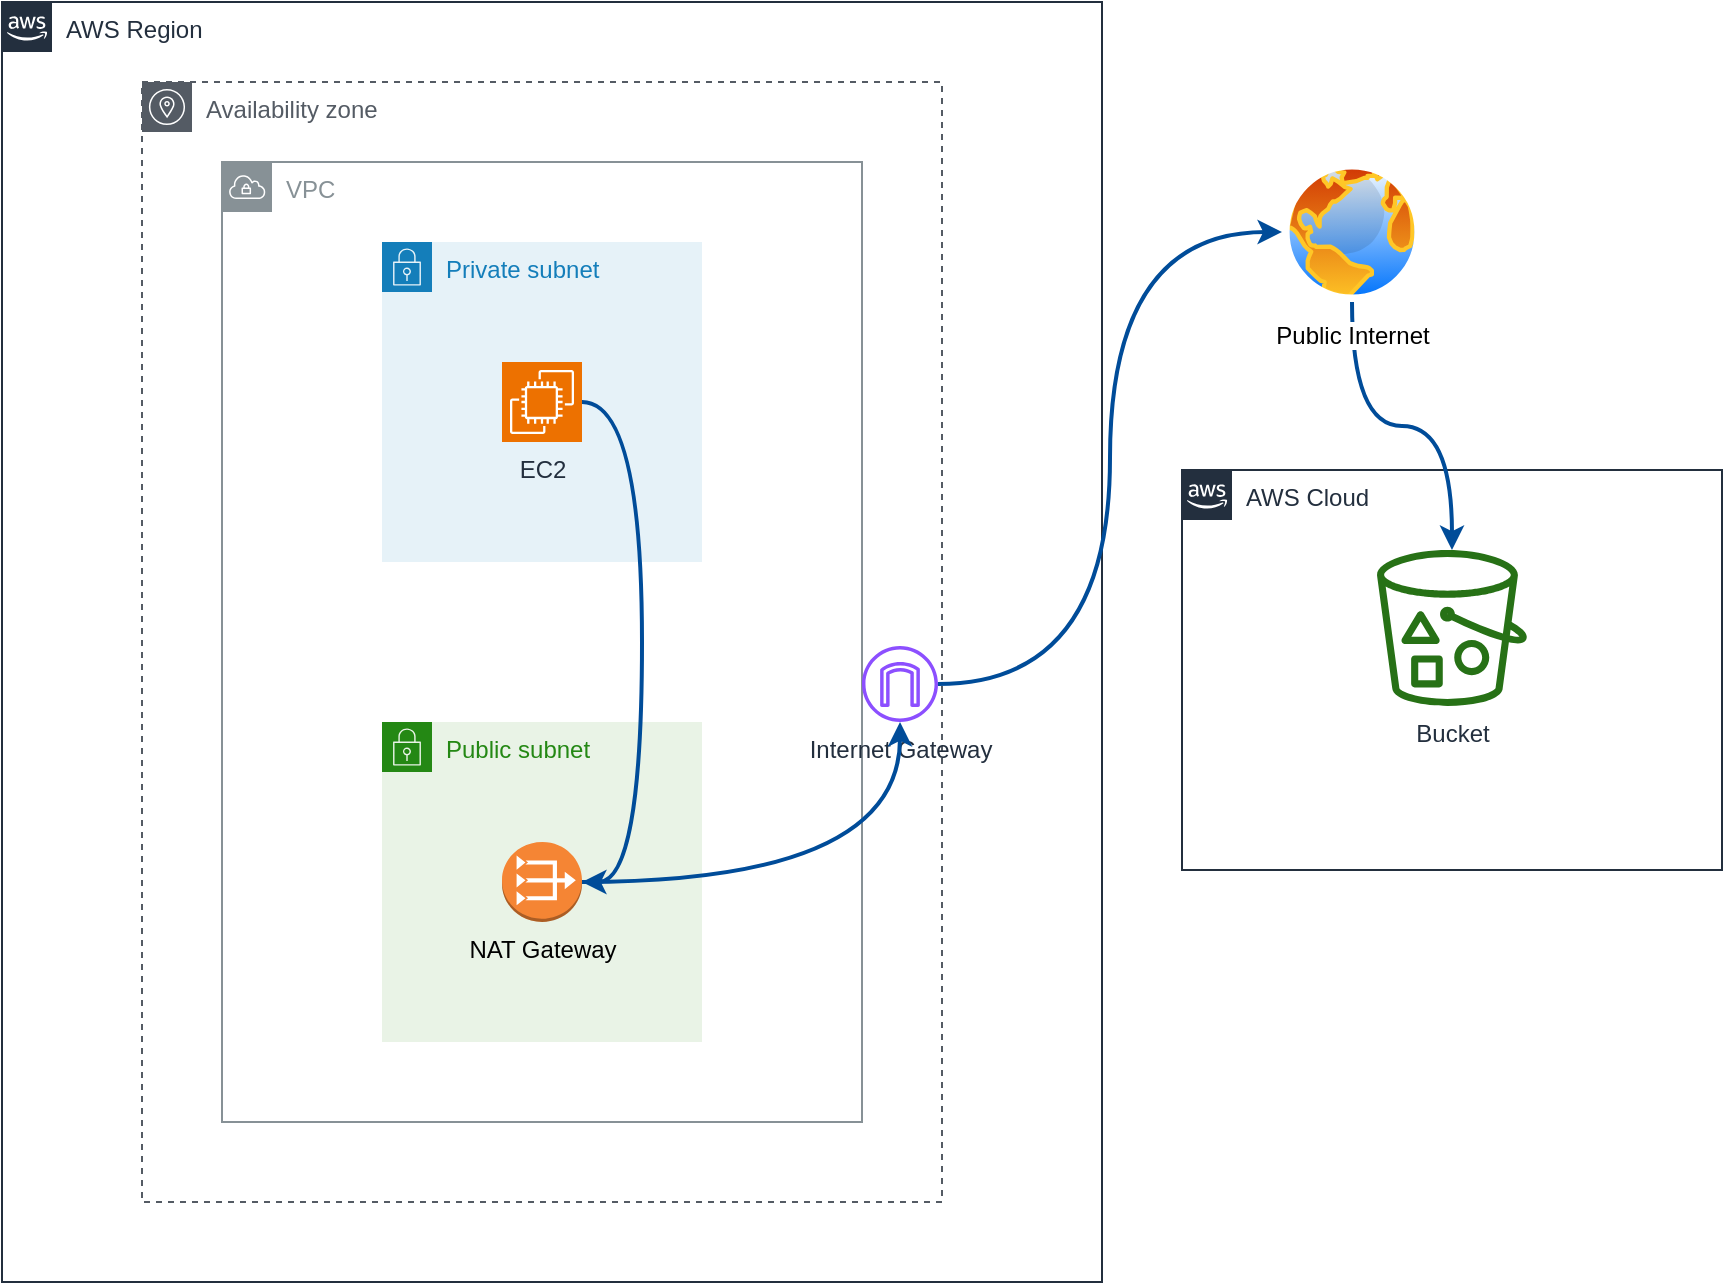 <mxfile version="22.0.3" type="device" pages="3">
  <diagram id="Ht1M8jgEwFfnCIfOTk4-" name="Page-1">
    <mxGraphModel dx="1674" dy="838" grid="1" gridSize="10" guides="1" tooltips="1" connect="1" arrows="1" fold="1" page="1" pageScale="1" pageWidth="1169" pageHeight="827" math="0" shadow="0">
      <root>
        <mxCell id="0" />
        <mxCell id="1" parent="0" />
        <mxCell id="UEzPUAAOIrF-is8g5C7q-74" value="AWS Region" style="points=[[0,0],[0.25,0],[0.5,0],[0.75,0],[1,0],[1,0.25],[1,0.5],[1,0.75],[1,1],[0.75,1],[0.5,1],[0.25,1],[0,1],[0,0.75],[0,0.5],[0,0.25]];outlineConnect=0;gradientColor=none;html=1;whiteSpace=wrap;fontSize=12;fontStyle=0;shape=mxgraph.aws4.group;grIcon=mxgraph.aws4.group_aws_cloud_alt;strokeColor=#232F3E;fillColor=none;verticalAlign=top;align=left;spacingLeft=30;fontColor=#232F3E;dashed=0;labelBackgroundColor=#ffffff;container=1;pointerEvents=0;collapsible=0;recursiveResize=0;" parent="1" vertex="1">
          <mxGeometry x="50" y="80" width="550" height="640" as="geometry" />
        </mxCell>
        <mxCell id="UEzPUAAOIrF-is8g5C7q-75" value="AWS Cloud" style="points=[[0,0],[0.25,0],[0.5,0],[0.75,0],[1,0],[1,0.25],[1,0.5],[1,0.75],[1,1],[0.75,1],[0.5,1],[0.25,1],[0,1],[0,0.75],[0,0.5],[0,0.25]];outlineConnect=0;gradientColor=none;html=1;whiteSpace=wrap;fontSize=12;fontStyle=0;shape=mxgraph.aws4.group;grIcon=mxgraph.aws4.group_aws_cloud_alt;strokeColor=#232F3E;fillColor=none;verticalAlign=top;align=left;spacingLeft=30;fontColor=#232F3E;dashed=0;labelBackgroundColor=#ffffff;container=1;pointerEvents=0;collapsible=0;recursiveResize=0;" parent="1" vertex="1">
          <mxGeometry x="640" y="314" width="270" height="200" as="geometry" />
        </mxCell>
        <mxCell id="UEzPUAAOIrF-is8g5C7q-78" value="Bucket" style="outlineConnect=0;fontColor=#232F3E;gradientColor=none;fillColor=#277116;strokeColor=none;dashed=0;verticalLabelPosition=bottom;verticalAlign=top;align=center;html=1;fontSize=12;fontStyle=0;aspect=fixed;pointerEvents=1;shape=mxgraph.aws4.bucket_with_objects;labelBackgroundColor=#ffffff;" parent="UEzPUAAOIrF-is8g5C7q-75" vertex="1">
          <mxGeometry x="97.5" y="40" width="75" height="78" as="geometry" />
        </mxCell>
        <mxCell id="LlYa4p_VpXbQv654Gmb0-3" value="VPC" style="sketch=0;outlineConnect=0;gradientColor=none;html=1;whiteSpace=wrap;fontSize=12;fontStyle=0;shape=mxgraph.aws4.group;grIcon=mxgraph.aws4.group_vpc;strokeColor=#879196;fillColor=none;verticalAlign=top;align=left;spacingLeft=30;fontColor=#879196;dashed=0;" parent="1" vertex="1">
          <mxGeometry x="160" y="160" width="320" height="480" as="geometry" />
        </mxCell>
        <mxCell id="LlYa4p_VpXbQv654Gmb0-4" value="Availability zone" style="sketch=0;outlineConnect=0;gradientColor=none;html=1;whiteSpace=wrap;fontSize=12;fontStyle=0;shape=mxgraph.aws4.group;grIcon=mxgraph.aws4.group_availability_zone;strokeColor=#545B64;fillColor=none;verticalAlign=top;align=left;spacingLeft=30;fontColor=#545B64;dashed=1;" parent="1" vertex="1">
          <mxGeometry x="120" y="120" width="400" height="560" as="geometry" />
        </mxCell>
        <mxCell id="LlYa4p_VpXbQv654Gmb0-7" value="Public subnet" style="points=[[0,0],[0.25,0],[0.5,0],[0.75,0],[1,0],[1,0.25],[1,0.5],[1,0.75],[1,1],[0.75,1],[0.5,1],[0.25,1],[0,1],[0,0.75],[0,0.5],[0,0.25]];outlineConnect=0;gradientColor=none;html=1;whiteSpace=wrap;fontSize=12;fontStyle=0;container=1;pointerEvents=0;collapsible=0;recursiveResize=0;shape=mxgraph.aws4.group;grIcon=mxgraph.aws4.group_security_group;grStroke=0;strokeColor=#248814;fillColor=#E9F3E6;verticalAlign=top;align=left;spacingLeft=30;fontColor=#248814;dashed=0;" parent="1" vertex="1">
          <mxGeometry x="240" y="440" width="160" height="160" as="geometry" />
        </mxCell>
        <mxCell id="LlYa4p_VpXbQv654Gmb0-10" value="NAT Gateway" style="outlineConnect=0;dashed=0;verticalLabelPosition=bottom;verticalAlign=top;align=center;html=1;shape=mxgraph.aws3.vpc_nat_gateway;fillColor=#F58534;gradientColor=none;" parent="LlYa4p_VpXbQv654Gmb0-7" vertex="1">
          <mxGeometry x="60" y="60" width="40" height="40" as="geometry" />
        </mxCell>
        <mxCell id="LlYa4p_VpXbQv654Gmb0-11" value="" style="group" parent="1" vertex="1" connectable="0">
          <mxGeometry x="240" y="200" width="160" height="160" as="geometry" />
        </mxCell>
        <mxCell id="LlYa4p_VpXbQv654Gmb0-5" value="Private subnet" style="points=[[0,0],[0.25,0],[0.5,0],[0.75,0],[1,0],[1,0.25],[1,0.5],[1,0.75],[1,1],[0.75,1],[0.5,1],[0.25,1],[0,1],[0,0.75],[0,0.5],[0,0.25]];outlineConnect=0;gradientColor=none;html=1;whiteSpace=wrap;fontSize=12;fontStyle=0;container=1;pointerEvents=0;collapsible=0;recursiveResize=0;shape=mxgraph.aws4.group;grIcon=mxgraph.aws4.group_security_group;grStroke=0;strokeColor=#147EBA;fillColor=#E6F2F8;verticalAlign=top;align=left;spacingLeft=30;fontColor=#147EBA;dashed=0;" parent="LlYa4p_VpXbQv654Gmb0-11" vertex="1">
          <mxGeometry width="160" height="160" as="geometry" />
        </mxCell>
        <mxCell id="LlYa4p_VpXbQv654Gmb0-8" value="EC2" style="sketch=0;points=[[0,0,0],[0.25,0,0],[0.5,0,0],[0.75,0,0],[1,0,0],[0,1,0],[0.25,1,0],[0.5,1,0],[0.75,1,0],[1,1,0],[0,0.25,0],[0,0.5,0],[0,0.75,0],[1,0.25,0],[1,0.5,0],[1,0.75,0]];outlineConnect=0;fontColor=#232F3E;fillColor=#ED7100;strokeColor=#ffffff;dashed=0;verticalLabelPosition=bottom;verticalAlign=top;align=center;html=1;fontSize=12;fontStyle=0;aspect=fixed;shape=mxgraph.aws4.resourceIcon;resIcon=mxgraph.aws4.ec2;" parent="LlYa4p_VpXbQv654Gmb0-11" vertex="1">
          <mxGeometry x="60" y="60" width="40" height="40" as="geometry" />
        </mxCell>
        <mxCell id="LlYa4p_VpXbQv654Gmb0-16" style="edgeStyle=orthogonalEdgeStyle;orthogonalLoop=1;jettySize=auto;html=1;entryX=0;entryY=0.5;entryDx=0;entryDy=0;strokeColor=#004C99;curved=1;strokeWidth=2;" parent="1" source="LlYa4p_VpXbQv654Gmb0-12" target="LlYa4p_VpXbQv654Gmb0-13" edge="1">
          <mxGeometry relative="1" as="geometry" />
        </mxCell>
        <mxCell id="LlYa4p_VpXbQv654Gmb0-12" value="Internet Gateway" style="sketch=0;outlineConnect=0;fontColor=#232F3E;gradientColor=none;fillColor=#8C4FFF;strokeColor=none;dashed=0;verticalLabelPosition=bottom;verticalAlign=top;align=center;html=1;fontSize=12;fontStyle=0;aspect=fixed;pointerEvents=1;shape=mxgraph.aws4.internet_gateway;rotation=0;labelPosition=center;" parent="1" vertex="1">
          <mxGeometry x="480" y="402" width="38" height="38" as="geometry" />
        </mxCell>
        <mxCell id="LlYa4p_VpXbQv654Gmb0-17" style="edgeStyle=orthogonalEdgeStyle;orthogonalLoop=1;jettySize=auto;html=1;curved=1;strokeWidth=2;strokeColor=#004C99;" parent="1" source="LlYa4p_VpXbQv654Gmb0-13" target="UEzPUAAOIrF-is8g5C7q-78" edge="1">
          <mxGeometry relative="1" as="geometry" />
        </mxCell>
        <mxCell id="LlYa4p_VpXbQv654Gmb0-13" value="Public Internet" style="image;aspect=fixed;perimeter=ellipsePerimeter;html=1;align=center;shadow=0;dashed=0;spacingTop=3;image=img/lib/active_directory/internet_globe.svg;" parent="1" vertex="1">
          <mxGeometry x="690" y="160" width="70" height="70" as="geometry" />
        </mxCell>
        <mxCell id="LlYa4p_VpXbQv654Gmb0-14" style="edgeStyle=entityRelationEdgeStyle;orthogonalLoop=1;jettySize=auto;html=1;curved=1;strokeWidth=2;strokeColor=#004C99;" parent="1" source="LlYa4p_VpXbQv654Gmb0-8" target="LlYa4p_VpXbQv654Gmb0-10" edge="1">
          <mxGeometry relative="1" as="geometry">
            <Array as="points">
              <mxPoint x="260" y="390" />
              <mxPoint x="200" y="410" />
            </Array>
          </mxGeometry>
        </mxCell>
        <mxCell id="LlYa4p_VpXbQv654Gmb0-15" style="edgeStyle=orthogonalEdgeStyle;orthogonalLoop=1;jettySize=auto;html=1;curved=1;strokeWidth=2;strokeColor=#004C99;" parent="1" source="LlYa4p_VpXbQv654Gmb0-10" target="LlYa4p_VpXbQv654Gmb0-12" edge="1">
          <mxGeometry relative="1" as="geometry" />
        </mxCell>
        <mxCell id="LlYa4p_VpXbQv654Gmb0-18" style="edgeStyle=orthogonalEdgeStyle;rounded=0;orthogonalLoop=1;jettySize=auto;html=1;exitX=0.5;exitY=1;exitDx=0;exitDy=0;" parent="1" source="UEzPUAAOIrF-is8g5C7q-75" target="UEzPUAAOIrF-is8g5C7q-75" edge="1">
          <mxGeometry relative="1" as="geometry" />
        </mxCell>
      </root>
    </mxGraphModel>
  </diagram>
  <diagram id="RDqB_l-h639-456RXplf" name="Page-2">
    <mxGraphModel dx="1674" dy="838" grid="1" gridSize="10" guides="1" tooltips="1" connect="1" arrows="1" fold="1" page="1" pageScale="1" pageWidth="827" pageHeight="1169" math="0" shadow="0">
      <root>
        <mxCell id="0" />
        <mxCell id="1" parent="0" />
        <mxCell id="Q6O-7k9s0HdWeL3PD9AF-5" value="Availability zone" style="sketch=0;outlineConnect=0;gradientColor=none;html=1;whiteSpace=wrap;fontSize=12;fontStyle=0;shape=mxgraph.aws4.group;grIcon=mxgraph.aws4.group_availability_zone;strokeColor=#545B64;fillColor=none;verticalAlign=top;align=left;spacingLeft=30;fontColor=#545B64;dashed=1;" parent="1" vertex="1">
          <mxGeometry x="120" y="120" width="400" height="320" as="geometry" />
        </mxCell>
        <mxCell id="Q6O-7k9s0HdWeL3PD9AF-1" value="AWS Region" style="points=[[0,0],[0.25,0],[0.5,0],[0.75,0],[1,0],[1,0.25],[1,0.5],[1,0.75],[1,1],[0.75,1],[0.5,1],[0.25,1],[0,1],[0,0.75],[0,0.5],[0,0.25]];outlineConnect=0;gradientColor=none;html=1;whiteSpace=wrap;fontSize=12;fontStyle=0;shape=mxgraph.aws4.group;grIcon=mxgraph.aws4.group_aws_cloud_alt;strokeColor=#232F3E;fillColor=none;verticalAlign=top;align=left;spacingLeft=30;fontColor=#232F3E;dashed=0;labelBackgroundColor=#ffffff;container=1;pointerEvents=0;collapsible=0;recursiveResize=0;" parent="1" vertex="1">
          <mxGeometry x="50" y="80" width="550" height="400" as="geometry" />
        </mxCell>
        <mxCell id="Q6O-7k9s0HdWeL3PD9AF-2" value="AWS Cloud" style="points=[[0,0],[0.25,0],[0.5,0],[0.75,0],[1,0],[1,0.25],[1,0.5],[1,0.75],[1,1],[0.75,1],[0.5,1],[0.25,1],[0,1],[0,0.75],[0,0.5],[0,0.25]];outlineConnect=0;gradientColor=none;html=1;whiteSpace=wrap;fontSize=12;fontStyle=0;shape=mxgraph.aws4.group;grIcon=mxgraph.aws4.group_aws_cloud_alt;strokeColor=#232F3E;fillColor=none;verticalAlign=top;align=left;spacingLeft=30;fontColor=#232F3E;dashed=0;labelBackgroundColor=#ffffff;container=1;pointerEvents=0;collapsible=0;recursiveResize=0;" parent="1" vertex="1">
          <mxGeometry x="30" y="40" width="750" height="480" as="geometry" />
        </mxCell>
        <mxCell id="Q6O-7k9s0HdWeL3PD9AF-3" value="Bucket" style="outlineConnect=0;fontColor=#232F3E;gradientColor=none;fillColor=#277116;strokeColor=none;dashed=0;verticalLabelPosition=bottom;verticalAlign=top;align=center;html=1;fontSize=12;fontStyle=0;aspect=fixed;pointerEvents=1;shape=mxgraph.aws4.bucket_with_objects;labelBackgroundColor=#ffffff;" parent="Q6O-7k9s0HdWeL3PD9AF-2" vertex="1">
          <mxGeometry x="630" y="201" width="75" height="78" as="geometry" />
        </mxCell>
        <mxCell id="Q6O-7k9s0HdWeL3PD9AF-4" value="VPC" style="sketch=0;outlineConnect=0;gradientColor=none;html=1;whiteSpace=wrap;fontSize=12;fontStyle=0;shape=mxgraph.aws4.group;grIcon=mxgraph.aws4.group_vpc;strokeColor=#879196;fillColor=none;verticalAlign=top;align=left;spacingLeft=30;fontColor=#879196;dashed=0;" parent="1" vertex="1">
          <mxGeometry x="160" y="160" width="320" height="240" as="geometry" />
        </mxCell>
        <mxCell id="Q6O-7k9s0HdWeL3PD9AF-8" value="" style="group" parent="1" vertex="1" connectable="0">
          <mxGeometry x="240" y="200" width="160" height="160" as="geometry" />
        </mxCell>
        <mxCell id="Q6O-7k9s0HdWeL3PD9AF-9" value="Private subnet" style="points=[[0,0],[0.25,0],[0.5,0],[0.75,0],[1,0],[1,0.25],[1,0.5],[1,0.75],[1,1],[0.75,1],[0.5,1],[0.25,1],[0,1],[0,0.75],[0,0.5],[0,0.25]];outlineConnect=0;gradientColor=none;html=1;whiteSpace=wrap;fontSize=12;fontStyle=0;container=1;pointerEvents=0;collapsible=0;recursiveResize=0;shape=mxgraph.aws4.group;grIcon=mxgraph.aws4.group_security_group;grStroke=0;strokeColor=#147EBA;fillColor=#E6F2F8;verticalAlign=top;align=left;spacingLeft=30;fontColor=#147EBA;dashed=0;" parent="Q6O-7k9s0HdWeL3PD9AF-8" vertex="1">
          <mxGeometry width="160" height="160" as="geometry" />
        </mxCell>
        <mxCell id="Q6O-7k9s0HdWeL3PD9AF-10" value="EC2" style="sketch=0;points=[[0,0,0],[0.25,0,0],[0.5,0,0],[0.75,0,0],[1,0,0],[0,1,0],[0.25,1,0],[0.5,1,0],[0.75,1,0],[1,1,0],[0,0.25,0],[0,0.5,0],[0,0.75,0],[1,0.25,0],[1,0.5,0],[1,0.75,0]];outlineConnect=0;fontColor=#232F3E;fillColor=#ED7100;strokeColor=#ffffff;dashed=0;verticalLabelPosition=bottom;verticalAlign=top;align=center;html=1;fontSize=12;fontStyle=0;aspect=fixed;shape=mxgraph.aws4.resourceIcon;resIcon=mxgraph.aws4.ec2;" parent="Q6O-7k9s0HdWeL3PD9AF-8" vertex="1">
          <mxGeometry x="60" y="60" width="40" height="40" as="geometry" />
        </mxCell>
        <mxCell id="Q6O-7k9s0HdWeL3PD9AF-15" style="edgeStyle=entityRelationEdgeStyle;orthogonalLoop=1;jettySize=auto;html=1;curved=1;strokeWidth=2;strokeColor=#004C99;" parent="1" source="Q6O-7k9s0HdWeL3PD9AF-10" target="SauEmOjYdnrfZaR1HzYY-1" edge="1">
          <mxGeometry relative="1" as="geometry">
            <Array as="points">
              <mxPoint x="260" y="390" />
              <mxPoint x="200" y="410" />
            </Array>
          </mxGeometry>
        </mxCell>
        <mxCell id="Q6O-7k9s0HdWeL3PD9AF-16" style="edgeStyle=orthogonalEdgeStyle;orthogonalLoop=1;jettySize=auto;html=1;curved=1;strokeWidth=2;strokeColor=#004C99;" parent="1" source="SauEmOjYdnrfZaR1HzYY-1" target="Q6O-7k9s0HdWeL3PD9AF-3" edge="1">
          <mxGeometry relative="1" as="geometry">
            <mxPoint x="499" y="440.0" as="targetPoint" />
          </mxGeometry>
        </mxCell>
        <mxCell id="Q6O-7k9s0HdWeL3PD9AF-17" style="edgeStyle=orthogonalEdgeStyle;rounded=0;orthogonalLoop=1;jettySize=auto;html=1;exitX=0.5;exitY=1;exitDx=0;exitDy=0;" parent="1" source="Q6O-7k9s0HdWeL3PD9AF-2" target="Q6O-7k9s0HdWeL3PD9AF-2" edge="1">
          <mxGeometry relative="1" as="geometry" />
        </mxCell>
        <mxCell id="SauEmOjYdnrfZaR1HzYY-1" value="VPC Endpoint" style="sketch=0;outlineConnect=0;fontColor=#232F3E;gradientColor=none;fillColor=#8C4FFF;strokeColor=none;dashed=0;verticalLabelPosition=bottom;verticalAlign=top;align=center;html=1;fontSize=12;fontStyle=0;aspect=fixed;pointerEvents=1;shape=mxgraph.aws4.endpoints;" parent="1" vertex="1">
          <mxGeometry x="480" y="280" width="40" height="40" as="geometry" />
        </mxCell>
      </root>
    </mxGraphModel>
  </diagram>
  <diagram id="GQJT8E6SgXTD_wBZukaT" name="Page-3">
    <mxGraphModel dx="1674" dy="838" grid="1" gridSize="10" guides="1" tooltips="1" connect="1" arrows="1" fold="1" page="1" pageScale="1" pageWidth="827" pageHeight="1169" math="0" shadow="0">
      <root>
        <mxCell id="0" />
        <mxCell id="1" parent="0" />
        <mxCell id="EtKaog4fnf5UFyUwruT2-1" value="AWS Region" style="points=[[0,0],[0.25,0],[0.5,0],[0.75,0],[1,0],[1,0.25],[1,0.5],[1,0.75],[1,1],[0.75,1],[0.5,1],[0.25,1],[0,1],[0,0.75],[0,0.5],[0,0.25]];outlineConnect=0;gradientColor=none;html=1;whiteSpace=wrap;fontSize=12;fontStyle=0;shape=mxgraph.aws4.group;grIcon=mxgraph.aws4.group_aws_cloud_alt;strokeColor=#232F3E;fillColor=none;verticalAlign=top;align=left;spacingLeft=30;fontColor=#232F3E;dashed=0;labelBackgroundColor=#ffffff;container=1;pointerEvents=0;collapsible=0;recursiveResize=0;" vertex="1" parent="1">
          <mxGeometry x="50" y="80" width="550" height="640" as="geometry" />
        </mxCell>
        <mxCell id="EtKaog4fnf5UFyUwruT2-2" value="AWS Cloud" style="points=[[0,0],[0.25,0],[0.5,0],[0.75,0],[1,0],[1,0.25],[1,0.5],[1,0.75],[1,1],[0.75,1],[0.5,1],[0.25,1],[0,1],[0,0.75],[0,0.5],[0,0.25]];outlineConnect=0;gradientColor=none;html=1;whiteSpace=wrap;fontSize=12;fontStyle=0;shape=mxgraph.aws4.group;grIcon=mxgraph.aws4.group_aws_cloud_alt;strokeColor=#232F3E;fillColor=none;verticalAlign=top;align=left;spacingLeft=30;fontColor=#232F3E;dashed=0;labelBackgroundColor=#ffffff;container=1;pointerEvents=0;collapsible=0;recursiveResize=0;" vertex="1" parent="1">
          <mxGeometry x="640" y="314" width="270" height="200" as="geometry" />
        </mxCell>
        <mxCell id="EtKaog4fnf5UFyUwruT2-3" value="Bucket" style="outlineConnect=0;fontColor=#232F3E;gradientColor=none;fillColor=#277116;strokeColor=none;dashed=0;verticalLabelPosition=bottom;verticalAlign=top;align=center;html=1;fontSize=12;fontStyle=0;aspect=fixed;pointerEvents=1;shape=mxgraph.aws4.bucket_with_objects;labelBackgroundColor=#ffffff;" vertex="1" parent="EtKaog4fnf5UFyUwruT2-2">
          <mxGeometry x="97.5" y="40" width="75" height="78" as="geometry" />
        </mxCell>
        <mxCell id="EtKaog4fnf5UFyUwruT2-4" value="VPC" style="sketch=0;outlineConnect=0;gradientColor=none;html=1;whiteSpace=wrap;fontSize=12;fontStyle=0;shape=mxgraph.aws4.group;grIcon=mxgraph.aws4.group_vpc;strokeColor=#879196;fillColor=none;verticalAlign=top;align=left;spacingLeft=30;fontColor=#879196;dashed=0;" vertex="1" parent="1">
          <mxGeometry x="160" y="160" width="320" height="480" as="geometry" />
        </mxCell>
        <mxCell id="EtKaog4fnf5UFyUwruT2-5" value="Availability zone" style="sketch=0;outlineConnect=0;gradientColor=none;html=1;whiteSpace=wrap;fontSize=12;fontStyle=0;shape=mxgraph.aws4.group;grIcon=mxgraph.aws4.group_availability_zone;strokeColor=#545B64;fillColor=none;verticalAlign=top;align=left;spacingLeft=30;fontColor=#545B64;dashed=1;" vertex="1" parent="1">
          <mxGeometry x="120" y="120" width="400" height="560" as="geometry" />
        </mxCell>
        <mxCell id="EtKaog4fnf5UFyUwruT2-6" value="Public subnet" style="points=[[0,0],[0.25,0],[0.5,0],[0.75,0],[1,0],[1,0.25],[1,0.5],[1,0.75],[1,1],[0.75,1],[0.5,1],[0.25,1],[0,1],[0,0.75],[0,0.5],[0,0.25]];outlineConnect=0;gradientColor=none;html=1;whiteSpace=wrap;fontSize=12;fontStyle=0;container=1;pointerEvents=0;collapsible=0;recursiveResize=0;shape=mxgraph.aws4.group;grIcon=mxgraph.aws4.group_security_group;grStroke=0;strokeColor=#248814;fillColor=#E9F3E6;verticalAlign=top;align=left;spacingLeft=30;fontColor=#248814;dashed=0;" vertex="1" parent="1">
          <mxGeometry x="240" y="440" width="160" height="160" as="geometry" />
        </mxCell>
        <mxCell id="CDjMb9igMYXbnRyU23---4" value="EC2" style="sketch=0;points=[[0,0,0],[0.25,0,0],[0.5,0,0],[0.75,0,0],[1,0,0],[0,1,0],[0.25,1,0],[0.5,1,0],[0.75,1,0],[1,1,0],[0,0.25,0],[0,0.5,0],[0,0.75,0],[1,0.25,0],[1,0.5,0],[1,0.75,0]];outlineConnect=0;fontColor=#232F3E;fillColor=#ED7100;strokeColor=#ffffff;dashed=0;verticalLabelPosition=bottom;verticalAlign=top;align=center;html=1;fontSize=12;fontStyle=0;aspect=fixed;shape=mxgraph.aws4.resourceIcon;resIcon=mxgraph.aws4.ec2;" vertex="1" parent="EtKaog4fnf5UFyUwruT2-6">
          <mxGeometry x="60" y="60" width="40" height="40" as="geometry" />
        </mxCell>
        <mxCell id="EtKaog4fnf5UFyUwruT2-8" value="" style="group" vertex="1" connectable="0" parent="1">
          <mxGeometry x="240" y="200" width="160" height="160" as="geometry" />
        </mxCell>
        <mxCell id="EtKaog4fnf5UFyUwruT2-9" value="Private subnet" style="points=[[0,0],[0.25,0],[0.5,0],[0.75,0],[1,0],[1,0.25],[1,0.5],[1,0.75],[1,1],[0.75,1],[0.5,1],[0.25,1],[0,1],[0,0.75],[0,0.5],[0,0.25]];outlineConnect=0;gradientColor=none;html=1;whiteSpace=wrap;fontSize=12;fontStyle=0;container=1;pointerEvents=0;collapsible=0;recursiveResize=0;shape=mxgraph.aws4.group;grIcon=mxgraph.aws4.group_security_group;grStroke=0;strokeColor=#147EBA;fillColor=#E6F2F8;verticalAlign=top;align=left;spacingLeft=30;fontColor=#147EBA;dashed=0;" vertex="1" parent="EtKaog4fnf5UFyUwruT2-8">
          <mxGeometry width="160" height="160" as="geometry" />
        </mxCell>
        <mxCell id="EtKaog4fnf5UFyUwruT2-10" value="EC2" style="sketch=0;points=[[0,0,0],[0.25,0,0],[0.5,0,0],[0.75,0,0],[1,0,0],[0,1,0],[0.25,1,0],[0.5,1,0],[0.75,1,0],[1,1,0],[0,0.25,0],[0,0.5,0],[0,0.75,0],[1,0.25,0],[1,0.5,0],[1,0.75,0]];outlineConnect=0;fontColor=#232F3E;fillColor=#ED7100;strokeColor=#ffffff;dashed=0;verticalLabelPosition=bottom;verticalAlign=top;align=center;html=1;fontSize=12;fontStyle=0;aspect=fixed;shape=mxgraph.aws4.resourceIcon;resIcon=mxgraph.aws4.ec2;" vertex="1" parent="EtKaog4fnf5UFyUwruT2-8">
          <mxGeometry x="60" y="60" width="40" height="40" as="geometry" />
        </mxCell>
        <mxCell id="EtKaog4fnf5UFyUwruT2-11" style="edgeStyle=orthogonalEdgeStyle;orthogonalLoop=1;jettySize=auto;html=1;strokeColor=#004C99;curved=1;strokeWidth=2;" edge="1" parent="1" source="LdVSr6vBXHGTCY0KYDsi-1" target="EtKaog4fnf5UFyUwruT2-3">
          <mxGeometry relative="1" as="geometry">
            <mxPoint x="518" y="421" as="sourcePoint" />
          </mxGeometry>
        </mxCell>
        <mxCell id="EtKaog4fnf5UFyUwruT2-13" style="edgeStyle=orthogonalEdgeStyle;orthogonalLoop=1;jettySize=auto;html=1;curved=1;strokeWidth=2;strokeColor=#004C99;entryX=0.5;entryY=1;entryDx=0;entryDy=0;entryPerimeter=0;" edge="1" parent="1" source="EtKaog4fnf5UFyUwruT2-14">
          <mxGeometry relative="1" as="geometry">
            <mxPoint x="320" y="540" as="targetPoint" />
          </mxGeometry>
        </mxCell>
        <mxCell id="EtKaog4fnf5UFyUwruT2-14" value="Public Internet" style="image;aspect=fixed;perimeter=ellipsePerimeter;html=1;align=center;shadow=0;dashed=0;spacingTop=3;image=img/lib/active_directory/internet_globe.svg;" vertex="1" parent="1">
          <mxGeometry x="690" y="570" width="70" height="70" as="geometry" />
        </mxCell>
        <mxCell id="EtKaog4fnf5UFyUwruT2-15" style="edgeStyle=entityRelationEdgeStyle;orthogonalLoop=1;jettySize=auto;html=1;curved=1;strokeWidth=2;strokeColor=#004C99;" edge="1" parent="1" source="EtKaog4fnf5UFyUwruT2-10" target="LdVSr6vBXHGTCY0KYDsi-1">
          <mxGeometry relative="1" as="geometry">
            <Array as="points">
              <mxPoint x="260" y="390" />
              <mxPoint x="200" y="410" />
            </Array>
          </mxGeometry>
        </mxCell>
        <mxCell id="EtKaog4fnf5UFyUwruT2-16" style="edgeStyle=orthogonalEdgeStyle;orthogonalLoop=1;jettySize=auto;html=1;curved=1;strokeWidth=2;strokeColor=#004C99;entryX=0.5;entryY=1;entryDx=0;entryDy=0;entryPerimeter=0;" edge="1" parent="1" target="EtKaog4fnf5UFyUwruT2-10">
          <mxGeometry relative="1" as="geometry">
            <mxPoint x="320" y="500" as="sourcePoint" />
            <mxPoint x="499" y="440.0" as="targetPoint" />
          </mxGeometry>
        </mxCell>
        <mxCell id="EtKaog4fnf5UFyUwruT2-17" style="edgeStyle=orthogonalEdgeStyle;rounded=0;orthogonalLoop=1;jettySize=auto;html=1;exitX=0.5;exitY=1;exitDx=0;exitDy=0;" edge="1" parent="1" source="EtKaog4fnf5UFyUwruT2-2" target="EtKaog4fnf5UFyUwruT2-2">
          <mxGeometry relative="1" as="geometry" />
        </mxCell>
        <mxCell id="LdVSr6vBXHGTCY0KYDsi-1" value="VPC Endpoint" style="sketch=0;outlineConnect=0;fontColor=#232F3E;gradientColor=none;fillColor=#8C4FFF;strokeColor=none;dashed=0;verticalLabelPosition=bottom;verticalAlign=top;align=center;html=1;fontSize=12;fontStyle=0;aspect=fixed;pointerEvents=1;shape=mxgraph.aws4.endpoints;" vertex="1" parent="1">
          <mxGeometry x="480" y="280" width="40" height="40" as="geometry" />
        </mxCell>
      </root>
    </mxGraphModel>
  </diagram>
</mxfile>
